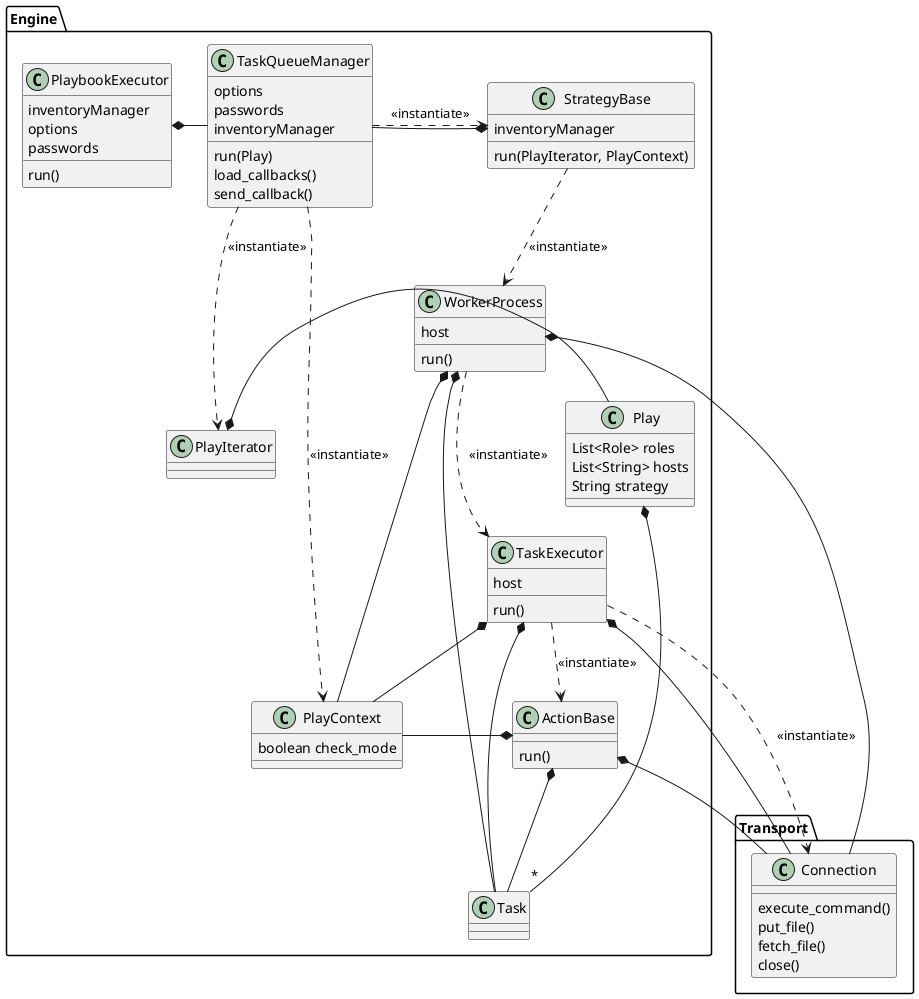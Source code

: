 @startuml

skinparam backgroundcolor transparent

package Transport {
    class Connection
    Connection : execute_command()
    Connection : put_file()
    Connection : fetch_file()
    Connection : close()
}

Package Engine {
    class PlaybookExecutor
    PlaybookExecutor : inventoryManager
    PlaybookExecutor : options
    PlaybookExecutor : passwords
    PlaybookExecutor : run()
    PlaybookExecutor *- TaskQueueManager

    class StrategyBase
    StrategyBase : run(PlayIterator, PlayContext)
    StrategyBase ..> WorkerProcess : <<instantiate>>
    StrategyBase : inventoryManager
    StrategyBase *-- TaskQueueManager

    class TaskQueueManager
    TaskQueueManager : options
    TaskQueueManager : passwords
    TaskQueueManager : run(Play)
    TaskQueueManager : load_callbacks()
    TaskQueueManager : send_callback()
    TaskQueueManager .> StrategyBase : <<instantiate>>
    TaskQueueManager ..> PlayIterator : <<instantiate>>
    TaskQueueManager ..> PlayContext : <<instantiate>>
    TaskQueueManager : inventoryManager

    class Play
    Play : List<Role> roles
    Play : List<String> hosts
    Play *-- "*" Task
    Play : String strategy

    class PlayContext
    PlayContext : boolean check_mode

    class Task

    class ActionBase
    ActionBase *-- Task
    ActionBase *- PlayContext
    ActionBase *- Connection
    ActionBase : run()


    class TaskExecutor
    TaskExecutor : run()
    TaskExecutor : host
    TaskExecutor *- Task
    TaskExecutor *-- PlayContext
    TaskExecutor *--- Connection
    TaskExecutor ..> Connection : <<instantiate>>
    TaskExecutor ..> ActionBase : <<instantiate>>

    class PlayIterator
    PlayIterator *- Play

    class WorkerProcess
    WorkerProcess : run()
    WorkerProcess : host
    WorkerProcess *- Task
    WorkerProcess *-- PlayContext
    WorkerProcess *- Connection
    WorkerProcess ..> TaskExecutor : <<instantiate>>
}

@enduml
